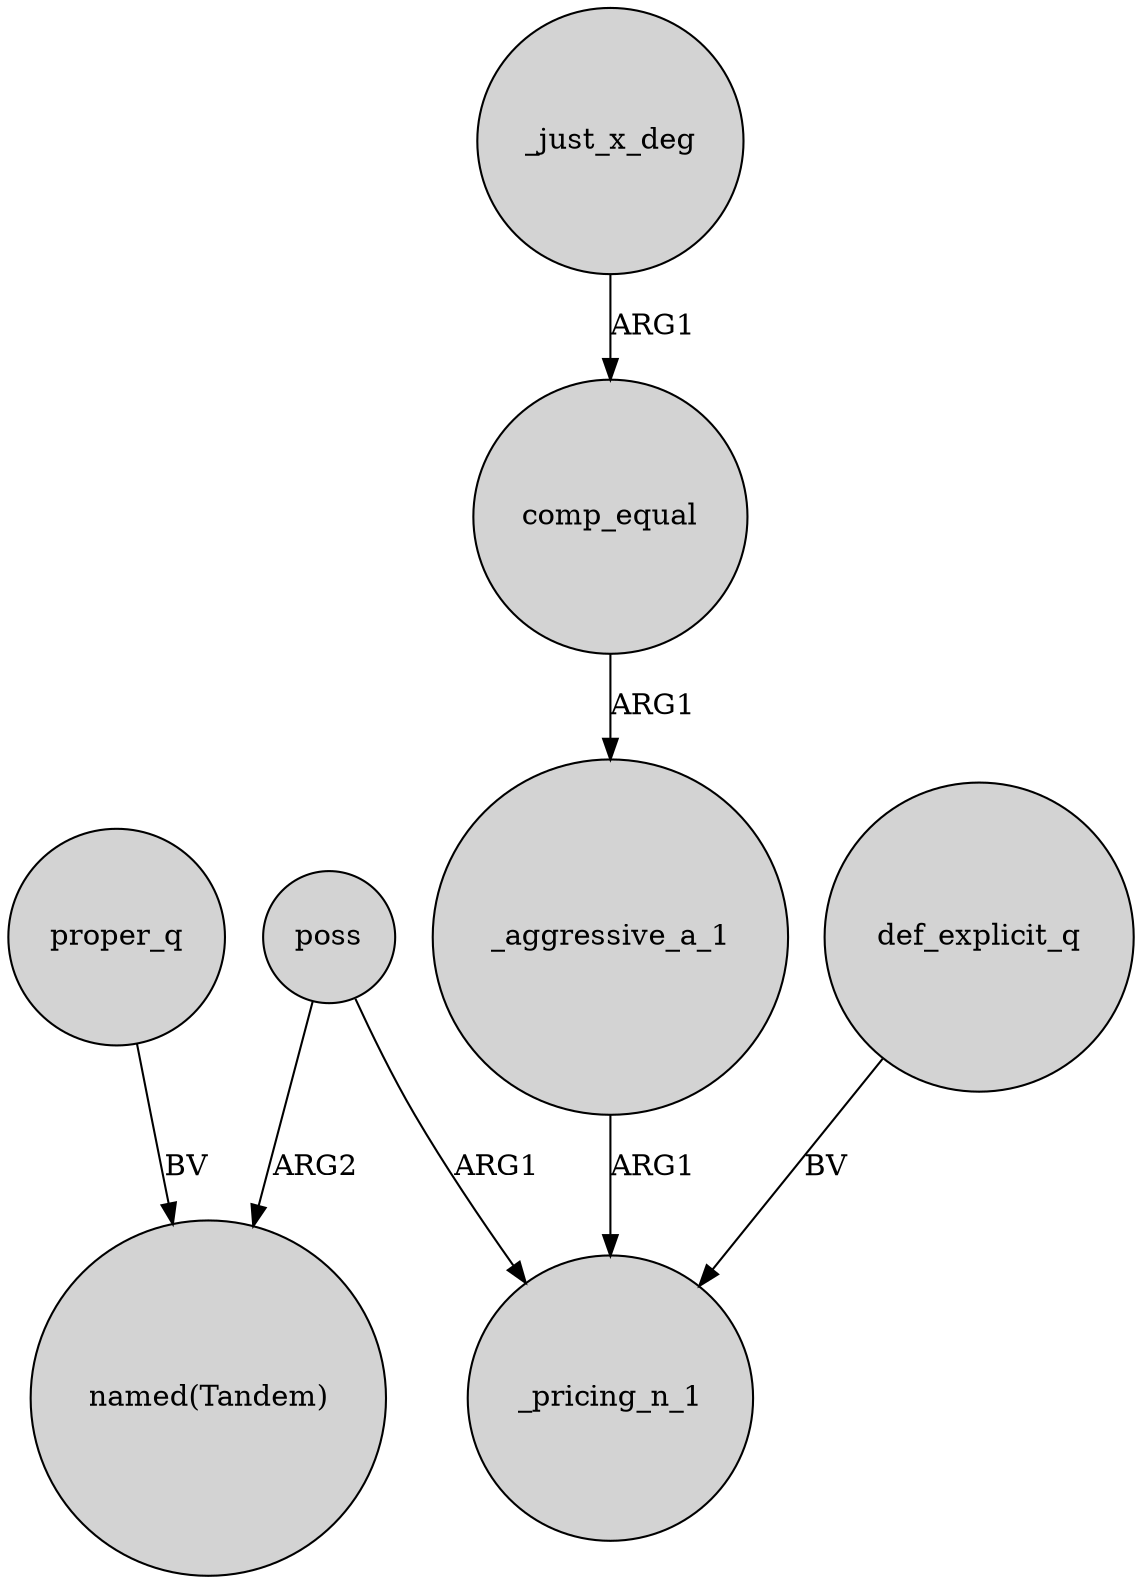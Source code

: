 digraph {
	node [shape=circle style=filled]
	_aggressive_a_1 -> _pricing_n_1 [label=ARG1]
	_just_x_deg -> comp_equal [label=ARG1]
	poss -> _pricing_n_1 [label=ARG1]
	comp_equal -> _aggressive_a_1 [label=ARG1]
	def_explicit_q -> _pricing_n_1 [label=BV]
	poss -> "named(Tandem)" [label=ARG2]
	proper_q -> "named(Tandem)" [label=BV]
}
